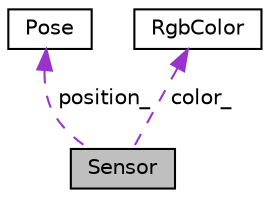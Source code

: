 digraph "Sensor"
{
  edge [fontname="Helvetica",fontsize="10",labelfontname="Helvetica",labelfontsize="10"];
  node [fontname="Helvetica",fontsize="10",shape=record];
  Node1 [label="Sensor",height=0.2,width=0.4,color="black", fillcolor="grey75", style="filled", fontcolor="black"];
  Node2 -> Node1 [dir="back",color="darkorchid3",fontsize="10",style="dashed",label=" position_" ,fontname="Helvetica"];
  Node2 [label="Pose",height=0.2,width=0.4,color="black", fillcolor="white", style="filled",URL="$structPose.html",tooltip="A simple representation of the position/orientation of an entity within the Arena. "];
  Node3 -> Node1 [dir="back",color="darkorchid3",fontsize="10",style="dashed",label=" color_" ,fontname="Helvetica"];
  Node3 [label="RgbColor",height=0.2,width=0.4,color="black", fillcolor="white", style="filled",URL="$structRgbColor.html",tooltip="Struct representing a rgb_color. "];
}

